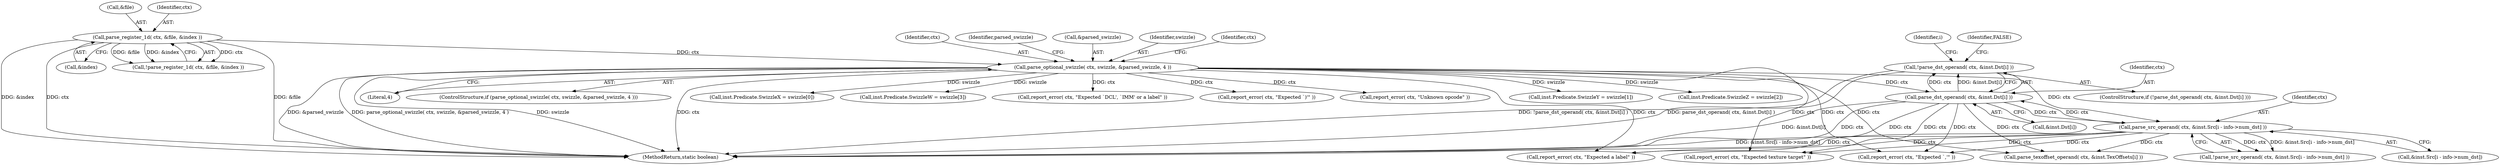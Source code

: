 digraph "0_virglrenderer_e534b51ca3c3cd25f3990589932a9ed711c59b27@API" {
"1002558" [label="(Call,!parse_dst_operand( ctx, &inst.Dst[i] ))"];
"1002559" [label="(Call,parse_dst_operand( ctx, &inst.Dst[i] ))"];
"1002583" [label="(Call,parse_src_operand( ctx, &inst.Src[i - info->num_dst] ))"];
"1002294" [label="(Call,parse_optional_swizzle( ctx, swizzle, &parsed_swizzle, 4 ))"];
"1002285" [label="(Call,parse_register_1d( ctx, &file, &index ))"];
"1002438" [label="(Call,report_error( ctx, \"Expected `DCL', `IMM' or a label\" ))"];
"1002287" [label="(Call,&file)"];
"1002348" [label="(Call,report_error( ctx, \"Expected `)'\" ))"];
"1002284" [label="(Call,!parse_register_1d( ctx, &file, &index ))"];
"1002286" [label="(Identifier,ctx)"];
"1002302" [label="(Identifier,parsed_swizzle)"];
"1002582" [label="(Call,!parse_src_operand( ctx, &inst.Src[i - info->num_dst] ))"];
"1002557" [label="(ControlStructure,if (!parse_dst_operand( ctx, &inst.Dst[i] )))"];
"1002297" [label="(Call,&parsed_swizzle)"];
"1002434" [label="(Call,report_error( ctx, \"Unknown opcode\" ))"];
"1002585" [label="(Call,&inst.Src[i - info->num_dst])"];
"1004155" [label="(MethodReturn,static boolean)"];
"1002313" [label="(Call,inst.Predicate.SwizzleY = swizzle[1])"];
"1002558" [label="(Call,!parse_dst_operand( ctx, &inst.Dst[i] ))"];
"1002584" [label="(Identifier,ctx)"];
"1002561" [label="(Call,&inst.Dst[i])"];
"1002322" [label="(Call,inst.Predicate.SwizzleZ = swizzle[2])"];
"1002296" [label="(Identifier,swizzle)"];
"1002299" [label="(Literal,4)"];
"1002583" [label="(Call,parse_src_operand( ctx, &inst.Src[i - info->num_dst] ))"];
"1002294" [label="(Call,parse_optional_swizzle( ctx, swizzle, &parsed_swizzle, 4 ))"];
"1002293" [label="(ControlStructure,if (parse_optional_swizzle( ctx, swizzle, &parsed_swizzle, 4 )))"];
"1002516" [label="(Identifier,i)"];
"1002344" [label="(Identifier,ctx)"];
"1002560" [label="(Identifier,ctx)"];
"1002295" [label="(Identifier,ctx)"];
"1002739" [label="(Call,report_error( ctx, \"Expected a label\" ))"];
"1002285" [label="(Call,parse_register_1d( ctx, &file, &index ))"];
"1002640" [label="(Call,report_error( ctx, \"Expected texture target\" ))"];
"1002568" [label="(Identifier,FALSE)"];
"1002304" [label="(Call,inst.Predicate.SwizzleX = swizzle[0])"];
"1002331" [label="(Call,inst.Predicate.SwizzleW = swizzle[3])"];
"1002536" [label="(Call,report_error( ctx, \"Expected `,'\" ))"];
"1002289" [label="(Call,&index)"];
"1002559" [label="(Call,parse_dst_operand( ctx, &inst.Dst[i] ))"];
"1002682" [label="(Call,parse_texoffset_operand( ctx, &inst.TexOffsets[i] ))"];
"1002558" -> "1002557"  [label="AST: "];
"1002558" -> "1002559"  [label="CFG: "];
"1002559" -> "1002558"  [label="AST: "];
"1002568" -> "1002558"  [label="CFG: "];
"1002516" -> "1002558"  [label="CFG: "];
"1002558" -> "1004155"  [label="DDG: !parse_dst_operand( ctx, &inst.Dst[i] )"];
"1002558" -> "1004155"  [label="DDG: parse_dst_operand( ctx, &inst.Dst[i] )"];
"1002559" -> "1002558"  [label="DDG: ctx"];
"1002559" -> "1002558"  [label="DDG: &inst.Dst[i]"];
"1002559" -> "1002561"  [label="CFG: "];
"1002560" -> "1002559"  [label="AST: "];
"1002561" -> "1002559"  [label="AST: "];
"1002559" -> "1004155"  [label="DDG: &inst.Dst[i]"];
"1002559" -> "1004155"  [label="DDG: ctx"];
"1002559" -> "1002536"  [label="DDG: ctx"];
"1002583" -> "1002559"  [label="DDG: ctx"];
"1002294" -> "1002559"  [label="DDG: ctx"];
"1002559" -> "1002583"  [label="DDG: ctx"];
"1002559" -> "1002640"  [label="DDG: ctx"];
"1002559" -> "1002682"  [label="DDG: ctx"];
"1002559" -> "1002739"  [label="DDG: ctx"];
"1002583" -> "1002582"  [label="AST: "];
"1002583" -> "1002585"  [label="CFG: "];
"1002584" -> "1002583"  [label="AST: "];
"1002585" -> "1002583"  [label="AST: "];
"1002582" -> "1002583"  [label="CFG: "];
"1002583" -> "1004155"  [label="DDG: &inst.Src[i - info->num_dst]"];
"1002583" -> "1004155"  [label="DDG: ctx"];
"1002583" -> "1002536"  [label="DDG: ctx"];
"1002583" -> "1002582"  [label="DDG: ctx"];
"1002583" -> "1002582"  [label="DDG: &inst.Src[i - info->num_dst]"];
"1002294" -> "1002583"  [label="DDG: ctx"];
"1002583" -> "1002640"  [label="DDG: ctx"];
"1002583" -> "1002682"  [label="DDG: ctx"];
"1002583" -> "1002739"  [label="DDG: ctx"];
"1002294" -> "1002293"  [label="AST: "];
"1002294" -> "1002299"  [label="CFG: "];
"1002295" -> "1002294"  [label="AST: "];
"1002296" -> "1002294"  [label="AST: "];
"1002297" -> "1002294"  [label="AST: "];
"1002299" -> "1002294"  [label="AST: "];
"1002302" -> "1002294"  [label="CFG: "];
"1002344" -> "1002294"  [label="CFG: "];
"1002294" -> "1004155"  [label="DDG: &parsed_swizzle"];
"1002294" -> "1004155"  [label="DDG: parse_optional_swizzle( ctx, swizzle, &parsed_swizzle, 4 )"];
"1002294" -> "1004155"  [label="DDG: swizzle"];
"1002294" -> "1004155"  [label="DDG: ctx"];
"1002285" -> "1002294"  [label="DDG: ctx"];
"1002294" -> "1002304"  [label="DDG: swizzle"];
"1002294" -> "1002313"  [label="DDG: swizzle"];
"1002294" -> "1002322"  [label="DDG: swizzle"];
"1002294" -> "1002331"  [label="DDG: swizzle"];
"1002294" -> "1002348"  [label="DDG: ctx"];
"1002294" -> "1002434"  [label="DDG: ctx"];
"1002294" -> "1002438"  [label="DDG: ctx"];
"1002294" -> "1002536"  [label="DDG: ctx"];
"1002294" -> "1002640"  [label="DDG: ctx"];
"1002294" -> "1002682"  [label="DDG: ctx"];
"1002294" -> "1002739"  [label="DDG: ctx"];
"1002285" -> "1002284"  [label="AST: "];
"1002285" -> "1002289"  [label="CFG: "];
"1002286" -> "1002285"  [label="AST: "];
"1002287" -> "1002285"  [label="AST: "];
"1002289" -> "1002285"  [label="AST: "];
"1002284" -> "1002285"  [label="CFG: "];
"1002285" -> "1004155"  [label="DDG: ctx"];
"1002285" -> "1004155"  [label="DDG: &file"];
"1002285" -> "1004155"  [label="DDG: &index"];
"1002285" -> "1002284"  [label="DDG: ctx"];
"1002285" -> "1002284"  [label="DDG: &file"];
"1002285" -> "1002284"  [label="DDG: &index"];
}
